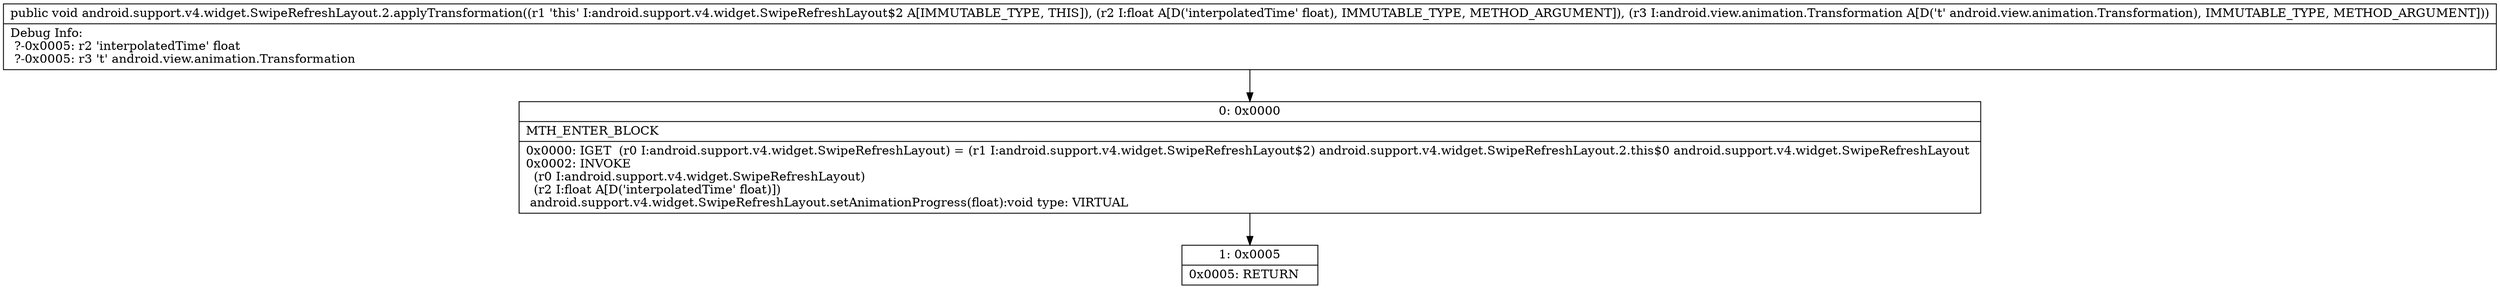 digraph "CFG forandroid.support.v4.widget.SwipeRefreshLayout.2.applyTransformation(FLandroid\/view\/animation\/Transformation;)V" {
Node_0 [shape=record,label="{0\:\ 0x0000|MTH_ENTER_BLOCK\l|0x0000: IGET  (r0 I:android.support.v4.widget.SwipeRefreshLayout) = (r1 I:android.support.v4.widget.SwipeRefreshLayout$2) android.support.v4.widget.SwipeRefreshLayout.2.this$0 android.support.v4.widget.SwipeRefreshLayout \l0x0002: INVOKE  \l  (r0 I:android.support.v4.widget.SwipeRefreshLayout)\l  (r2 I:float A[D('interpolatedTime' float)])\l android.support.v4.widget.SwipeRefreshLayout.setAnimationProgress(float):void type: VIRTUAL \l}"];
Node_1 [shape=record,label="{1\:\ 0x0005|0x0005: RETURN   \l}"];
MethodNode[shape=record,label="{public void android.support.v4.widget.SwipeRefreshLayout.2.applyTransformation((r1 'this' I:android.support.v4.widget.SwipeRefreshLayout$2 A[IMMUTABLE_TYPE, THIS]), (r2 I:float A[D('interpolatedTime' float), IMMUTABLE_TYPE, METHOD_ARGUMENT]), (r3 I:android.view.animation.Transformation A[D('t' android.view.animation.Transformation), IMMUTABLE_TYPE, METHOD_ARGUMENT]))  | Debug Info:\l  ?\-0x0005: r2 'interpolatedTime' float\l  ?\-0x0005: r3 't' android.view.animation.Transformation\l}"];
MethodNode -> Node_0;
Node_0 -> Node_1;
}

